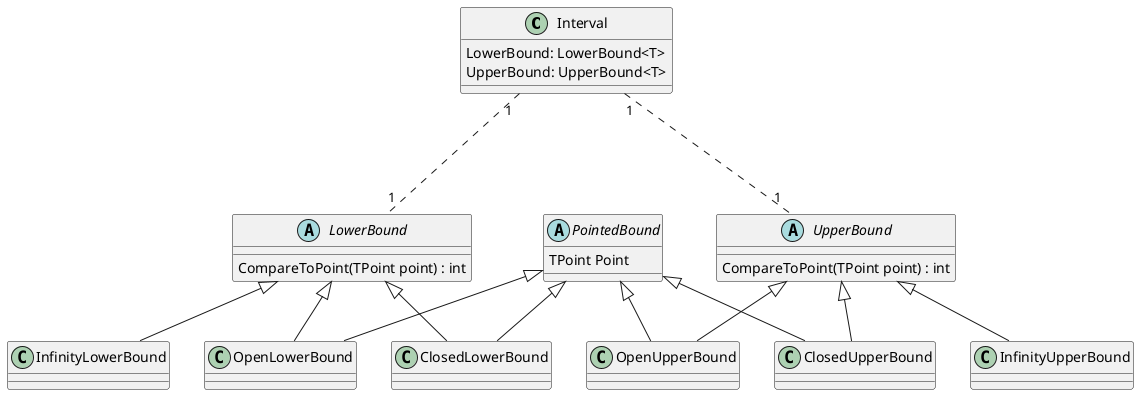 @startuml
class Interval {
    LowerBound: LowerBound<T>
    UpperBound: UpperBound<T>
}
    

abstract PointedBound {
    TPoint Point
}

abstract LowerBound {
    CompareToPoint(TPoint point) : int
}

class OpenLowerBound {
}

class ClosedLowerBound {
}

class InfinityLowerBound {
}

LowerBound <|-- OpenLowerBound
PointedBound <|-- OpenLowerBound
LowerBound <|-- ClosedLowerBound
PointedBound <|-- ClosedLowerBound
LowerBound <|-- InfinityLowerBound

Interval "1"..."1" LowerBound

abstract UpperBound {
    CompareToPoint(TPoint point) : int
}

class OpenUpperBound {
}

class ClosedUpperBound {
}

class InfinityUpperBound {
}

UpperBound <|-- OpenUpperBound
PointedBound <|-- OpenUpperBound
UpperBound <|-- ClosedUpperBound
PointedBound <|-- ClosedUpperBound
UpperBound <|-- InfinityUpperBound

Interval "1"..."1" UpperBound

@enduml